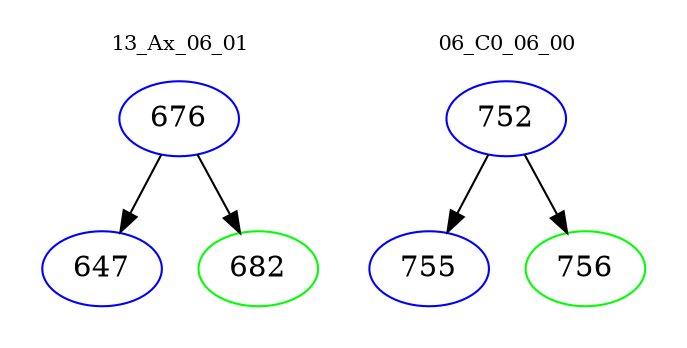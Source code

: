 digraph{
subgraph cluster_0 {
color = white
label = "13_Ax_06_01";
fontsize=10;
T0_676 [label="676", color="blue"]
T0_676 -> T0_647 [color="black"]
T0_647 [label="647", color="blue"]
T0_676 -> T0_682 [color="black"]
T0_682 [label="682", color="green"]
}
subgraph cluster_1 {
color = white
label = "06_C0_06_00";
fontsize=10;
T1_752 [label="752", color="blue"]
T1_752 -> T1_755 [color="black"]
T1_755 [label="755", color="blue"]
T1_752 -> T1_756 [color="black"]
T1_756 [label="756", color="green"]
}
}
